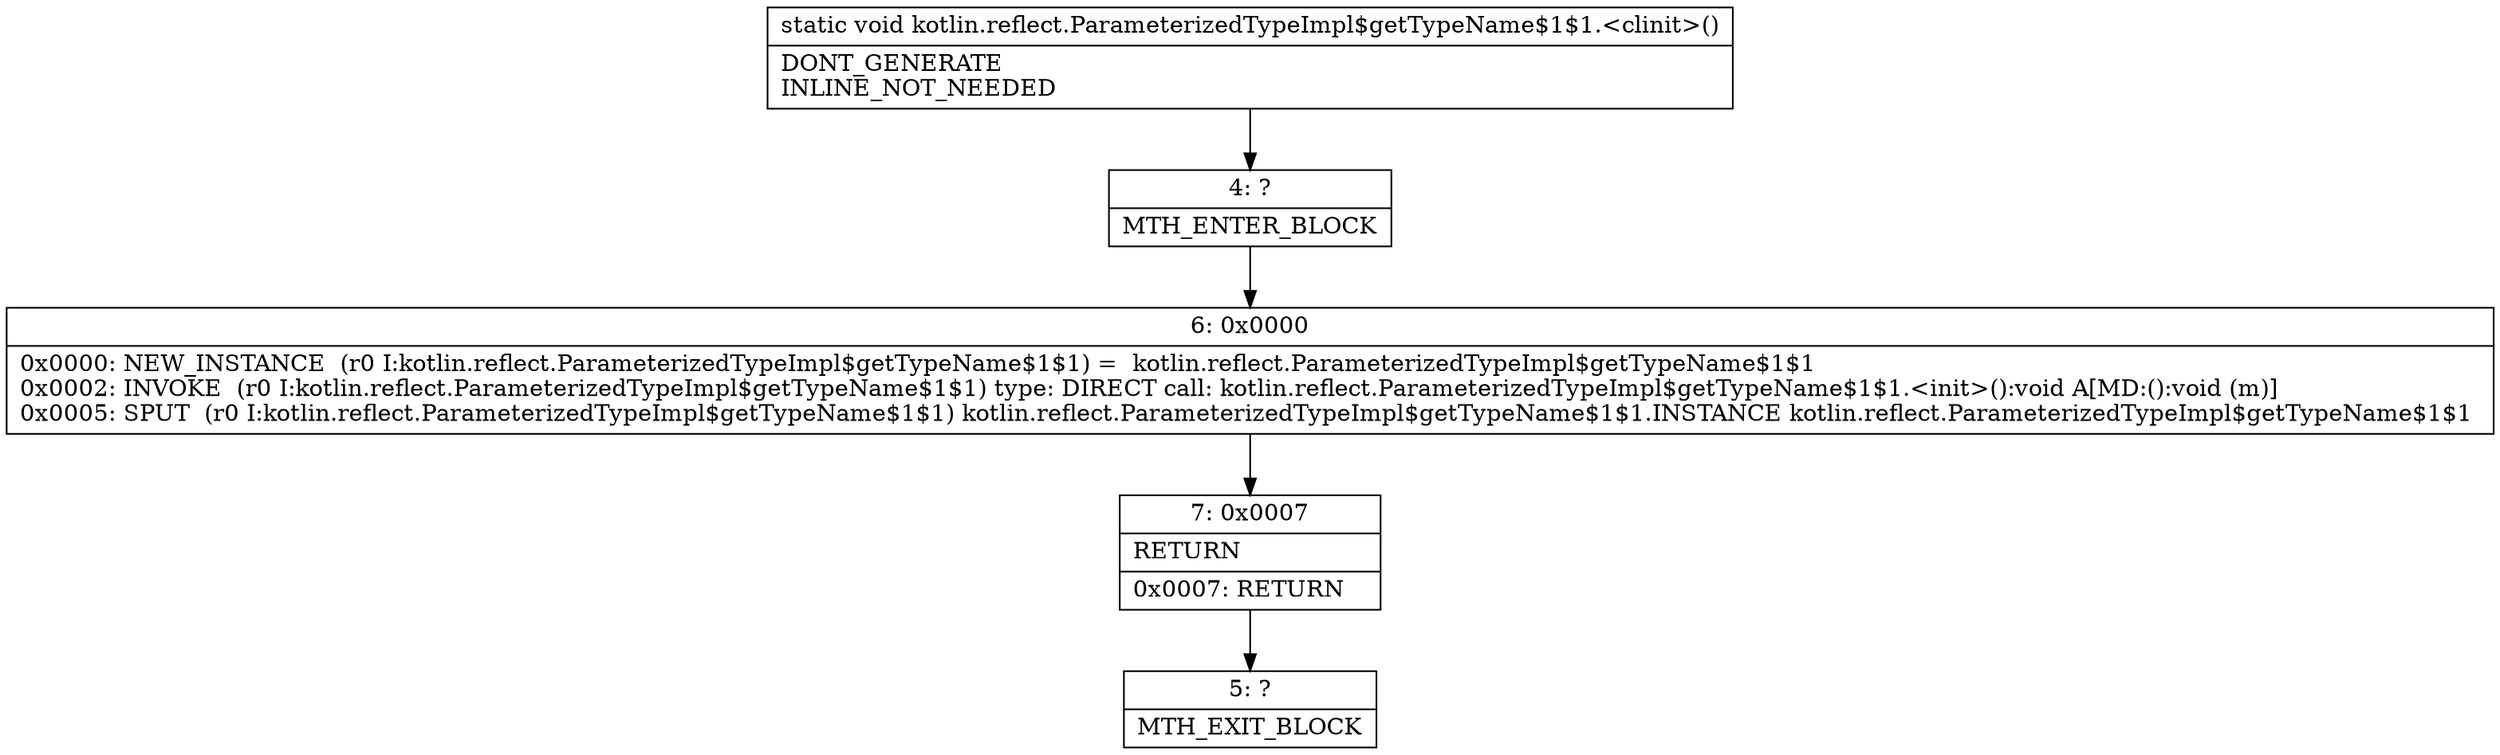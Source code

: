 digraph "CFG forkotlin.reflect.ParameterizedTypeImpl$getTypeName$1$1.\<clinit\>()V" {
Node_4 [shape=record,label="{4\:\ ?|MTH_ENTER_BLOCK\l}"];
Node_6 [shape=record,label="{6\:\ 0x0000|0x0000: NEW_INSTANCE  (r0 I:kotlin.reflect.ParameterizedTypeImpl$getTypeName$1$1) =  kotlin.reflect.ParameterizedTypeImpl$getTypeName$1$1 \l0x0002: INVOKE  (r0 I:kotlin.reflect.ParameterizedTypeImpl$getTypeName$1$1) type: DIRECT call: kotlin.reflect.ParameterizedTypeImpl$getTypeName$1$1.\<init\>():void A[MD:():void (m)]\l0x0005: SPUT  (r0 I:kotlin.reflect.ParameterizedTypeImpl$getTypeName$1$1) kotlin.reflect.ParameterizedTypeImpl$getTypeName$1$1.INSTANCE kotlin.reflect.ParameterizedTypeImpl$getTypeName$1$1 \l}"];
Node_7 [shape=record,label="{7\:\ 0x0007|RETURN\l|0x0007: RETURN   \l}"];
Node_5 [shape=record,label="{5\:\ ?|MTH_EXIT_BLOCK\l}"];
MethodNode[shape=record,label="{static void kotlin.reflect.ParameterizedTypeImpl$getTypeName$1$1.\<clinit\>()  | DONT_GENERATE\lINLINE_NOT_NEEDED\l}"];
MethodNode -> Node_4;Node_4 -> Node_6;
Node_6 -> Node_7;
Node_7 -> Node_5;
}

